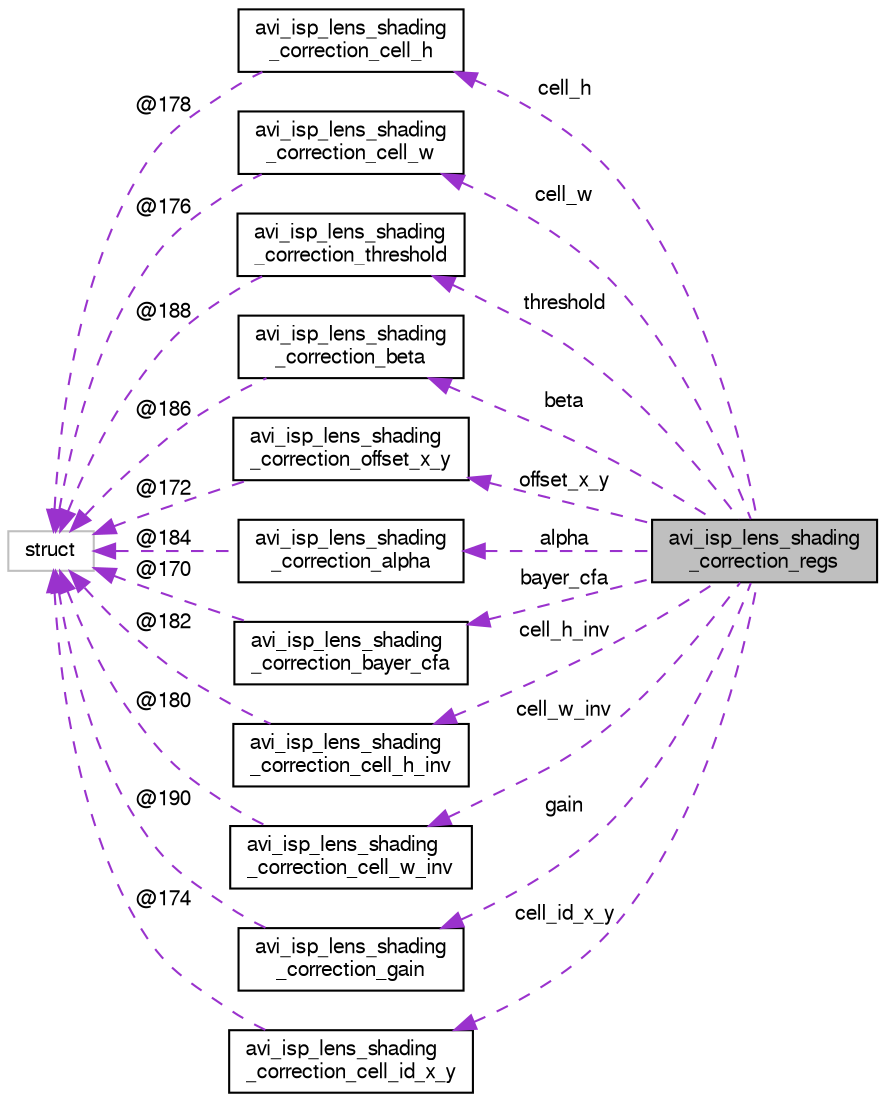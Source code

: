 digraph "avi_isp_lens_shading_correction_regs"
{
  edge [fontname="FreeSans",fontsize="10",labelfontname="FreeSans",labelfontsize="10"];
  node [fontname="FreeSans",fontsize="10",shape=record];
  rankdir="LR";
  Node1 [label="avi_isp_lens_shading\l_correction_regs",height=0.2,width=0.4,color="black", fillcolor="grey75", style="filled", fontcolor="black"];
  Node2 -> Node1 [dir="back",color="darkorchid3",fontsize="10",style="dashed",label=" cell_h" ,fontname="FreeSans"];
  Node2 [label="avi_isp_lens_shading\l_correction_cell_h",height=0.2,width=0.4,color="black", fillcolor="white", style="filled",URL="$avi__isp__lens__shading__correction_8h.html#unionavi__isp__lens__shading__correction__cell__h"];
  Node3 -> Node2 [dir="back",color="darkorchid3",fontsize="10",style="dashed",label=" @178" ,fontname="FreeSans"];
  Node3 [label="struct",height=0.2,width=0.4,color="grey75", fillcolor="white", style="filled"];
  Node4 -> Node1 [dir="back",color="darkorchid3",fontsize="10",style="dashed",label=" cell_w" ,fontname="FreeSans"];
  Node4 [label="avi_isp_lens_shading\l_correction_cell_w",height=0.2,width=0.4,color="black", fillcolor="white", style="filled",URL="$avi__isp__lens__shading__correction_8h.html#unionavi__isp__lens__shading__correction__cell__w"];
  Node3 -> Node4 [dir="back",color="darkorchid3",fontsize="10",style="dashed",label=" @176" ,fontname="FreeSans"];
  Node5 -> Node1 [dir="back",color="darkorchid3",fontsize="10",style="dashed",label=" threshold" ,fontname="FreeSans"];
  Node5 [label="avi_isp_lens_shading\l_correction_threshold",height=0.2,width=0.4,color="black", fillcolor="white", style="filled",URL="$avi__isp__lens__shading__correction_8h.html#unionavi__isp__lens__shading__correction__threshold"];
  Node3 -> Node5 [dir="back",color="darkorchid3",fontsize="10",style="dashed",label=" @188" ,fontname="FreeSans"];
  Node6 -> Node1 [dir="back",color="darkorchid3",fontsize="10",style="dashed",label=" beta" ,fontname="FreeSans"];
  Node6 [label="avi_isp_lens_shading\l_correction_beta",height=0.2,width=0.4,color="black", fillcolor="white", style="filled",URL="$avi__isp__lens__shading__correction_8h.html#unionavi__isp__lens__shading__correction__beta"];
  Node3 -> Node6 [dir="back",color="darkorchid3",fontsize="10",style="dashed",label=" @186" ,fontname="FreeSans"];
  Node7 -> Node1 [dir="back",color="darkorchid3",fontsize="10",style="dashed",label=" offset_x_y" ,fontname="FreeSans"];
  Node7 [label="avi_isp_lens_shading\l_correction_offset_x_y",height=0.2,width=0.4,color="black", fillcolor="white", style="filled",URL="$avi__isp__lens__shading__correction_8h.html#unionavi__isp__lens__shading__correction__offset__x__y"];
  Node3 -> Node7 [dir="back",color="darkorchid3",fontsize="10",style="dashed",label=" @172" ,fontname="FreeSans"];
  Node8 -> Node1 [dir="back",color="darkorchid3",fontsize="10",style="dashed",label=" alpha" ,fontname="FreeSans"];
  Node8 [label="avi_isp_lens_shading\l_correction_alpha",height=0.2,width=0.4,color="black", fillcolor="white", style="filled",URL="$avi__isp__lens__shading__correction_8h.html#unionavi__isp__lens__shading__correction__alpha"];
  Node3 -> Node8 [dir="back",color="darkorchid3",fontsize="10",style="dashed",label=" @184" ,fontname="FreeSans"];
  Node9 -> Node1 [dir="back",color="darkorchid3",fontsize="10",style="dashed",label=" bayer_cfa" ,fontname="FreeSans"];
  Node9 [label="avi_isp_lens_shading\l_correction_bayer_cfa",height=0.2,width=0.4,color="black", fillcolor="white", style="filled",URL="$avi__isp__lens__shading__correction_8h.html#unionavi__isp__lens__shading__correction__bayer__cfa"];
  Node3 -> Node9 [dir="back",color="darkorchid3",fontsize="10",style="dashed",label=" @170" ,fontname="FreeSans"];
  Node10 -> Node1 [dir="back",color="darkorchid3",fontsize="10",style="dashed",label=" cell_h_inv" ,fontname="FreeSans"];
  Node10 [label="avi_isp_lens_shading\l_correction_cell_h_inv",height=0.2,width=0.4,color="black", fillcolor="white", style="filled",URL="$avi__isp__lens__shading__correction_8h.html#unionavi__isp__lens__shading__correction__cell__h__inv"];
  Node3 -> Node10 [dir="back",color="darkorchid3",fontsize="10",style="dashed",label=" @182" ,fontname="FreeSans"];
  Node11 -> Node1 [dir="back",color="darkorchid3",fontsize="10",style="dashed",label=" cell_w_inv" ,fontname="FreeSans"];
  Node11 [label="avi_isp_lens_shading\l_correction_cell_w_inv",height=0.2,width=0.4,color="black", fillcolor="white", style="filled",URL="$avi__isp__lens__shading__correction_8h.html#unionavi__isp__lens__shading__correction__cell__w__inv"];
  Node3 -> Node11 [dir="back",color="darkorchid3",fontsize="10",style="dashed",label=" @180" ,fontname="FreeSans"];
  Node12 -> Node1 [dir="back",color="darkorchid3",fontsize="10",style="dashed",label=" gain" ,fontname="FreeSans"];
  Node12 [label="avi_isp_lens_shading\l_correction_gain",height=0.2,width=0.4,color="black", fillcolor="white", style="filled",URL="$avi__isp__lens__shading__correction_8h.html#unionavi__isp__lens__shading__correction__gain"];
  Node3 -> Node12 [dir="back",color="darkorchid3",fontsize="10",style="dashed",label=" @190" ,fontname="FreeSans"];
  Node13 -> Node1 [dir="back",color="darkorchid3",fontsize="10",style="dashed",label=" cell_id_x_y" ,fontname="FreeSans"];
  Node13 [label="avi_isp_lens_shading\l_correction_cell_id_x_y",height=0.2,width=0.4,color="black", fillcolor="white", style="filled",URL="$avi__isp__lens__shading__correction_8h.html#unionavi__isp__lens__shading__correction__cell__id__x__y"];
  Node3 -> Node13 [dir="back",color="darkorchid3",fontsize="10",style="dashed",label=" @174" ,fontname="FreeSans"];
}
